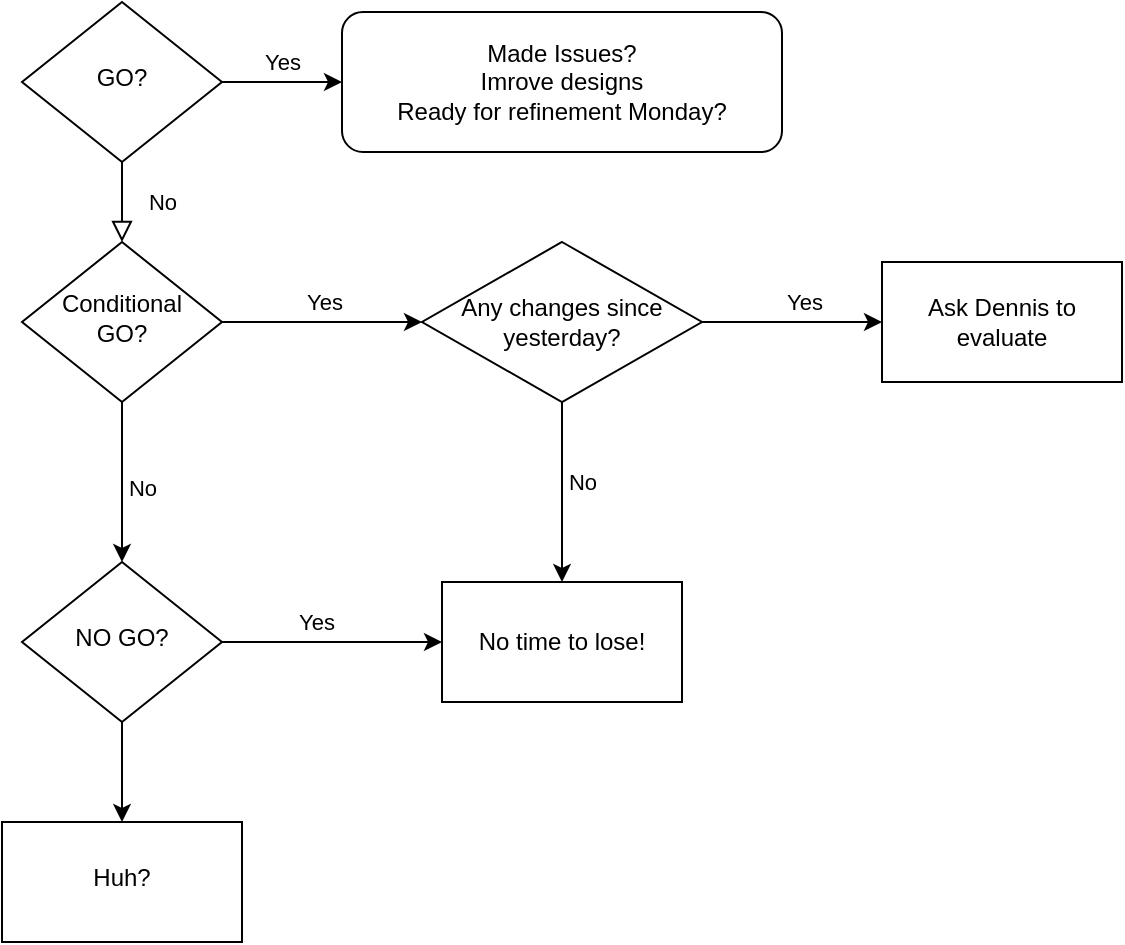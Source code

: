 <mxfile version="22.0.8" type="github">
  <diagram id="C5RBs43oDa-KdzZeNtuy" name="Page-1">
    <mxGraphModel dx="1229" dy="690" grid="1" gridSize="10" guides="1" tooltips="1" connect="1" arrows="1" fold="1" page="1" pageScale="1" pageWidth="827" pageHeight="1169" math="0" shadow="0">
      <root>
        <mxCell id="WIyWlLk6GJQsqaUBKTNV-0" />
        <mxCell id="WIyWlLk6GJQsqaUBKTNV-1" parent="WIyWlLk6GJQsqaUBKTNV-0" />
        <mxCell id="WIyWlLk6GJQsqaUBKTNV-4" value="No" style="rounded=0;html=1;jettySize=auto;orthogonalLoop=1;fontSize=11;endArrow=block;endFill=0;endSize=8;strokeWidth=1;shadow=0;labelBackgroundColor=none;edgeStyle=orthogonalEdgeStyle;" parent="WIyWlLk6GJQsqaUBKTNV-1" source="WIyWlLk6GJQsqaUBKTNV-6" target="WIyWlLk6GJQsqaUBKTNV-10" edge="1">
          <mxGeometry y="20" relative="1" as="geometry">
            <mxPoint as="offset" />
          </mxGeometry>
        </mxCell>
        <mxCell id="1WyJHKLDQ46pqGVwJHSC-4" style="edgeStyle=orthogonalEdgeStyle;rounded=0;orthogonalLoop=1;jettySize=auto;html=1;entryX=0;entryY=0.5;entryDx=0;entryDy=0;" edge="1" parent="WIyWlLk6GJQsqaUBKTNV-1" source="WIyWlLk6GJQsqaUBKTNV-6" target="WIyWlLk6GJQsqaUBKTNV-7">
          <mxGeometry relative="1" as="geometry" />
        </mxCell>
        <mxCell id="1WyJHKLDQ46pqGVwJHSC-5" value="Yes" style="edgeLabel;html=1;align=center;verticalAlign=middle;resizable=0;points=[];" vertex="1" connectable="0" parent="1WyJHKLDQ46pqGVwJHSC-4">
          <mxGeometry x="-0.02" relative="1" as="geometry">
            <mxPoint y="-10" as="offset" />
          </mxGeometry>
        </mxCell>
        <mxCell id="WIyWlLk6GJQsqaUBKTNV-6" value="GO?" style="rhombus;whiteSpace=wrap;html=1;shadow=0;fontFamily=Helvetica;fontSize=12;align=center;strokeWidth=1;spacing=6;spacingTop=-4;" parent="WIyWlLk6GJQsqaUBKTNV-1" vertex="1">
          <mxGeometry x="170" y="170" width="100" height="80" as="geometry" />
        </mxCell>
        <mxCell id="WIyWlLk6GJQsqaUBKTNV-7" value="Made Issues?&lt;br&gt;Imrove designs&lt;br&gt;Ready for refinement Monday?" style="rounded=1;whiteSpace=wrap;html=1;fontSize=12;glass=0;strokeWidth=1;shadow=0;" parent="WIyWlLk6GJQsqaUBKTNV-1" vertex="1">
          <mxGeometry x="330" y="175" width="220" height="70" as="geometry" />
        </mxCell>
        <mxCell id="1WyJHKLDQ46pqGVwJHSC-2" style="edgeStyle=orthogonalEdgeStyle;rounded=0;orthogonalLoop=1;jettySize=auto;html=1;entryX=0;entryY=0.5;entryDx=0;entryDy=0;" edge="1" parent="WIyWlLk6GJQsqaUBKTNV-1" source="WIyWlLk6GJQsqaUBKTNV-10" target="1WyJHKLDQ46pqGVwJHSC-1">
          <mxGeometry relative="1" as="geometry" />
        </mxCell>
        <mxCell id="1WyJHKLDQ46pqGVwJHSC-3" value="Yes" style="edgeLabel;html=1;align=center;verticalAlign=middle;resizable=0;points=[];" vertex="1" connectable="0" parent="1WyJHKLDQ46pqGVwJHSC-2">
          <mxGeometry x="0.008" relative="1" as="geometry">
            <mxPoint y="-10" as="offset" />
          </mxGeometry>
        </mxCell>
        <mxCell id="1WyJHKLDQ46pqGVwJHSC-14" value="" style="edgeStyle=orthogonalEdgeStyle;rounded=0;orthogonalLoop=1;jettySize=auto;html=1;" edge="1" parent="WIyWlLk6GJQsqaUBKTNV-1" source="WIyWlLk6GJQsqaUBKTNV-10" target="1WyJHKLDQ46pqGVwJHSC-13">
          <mxGeometry relative="1" as="geometry" />
        </mxCell>
        <mxCell id="1WyJHKLDQ46pqGVwJHSC-19" value="No" style="edgeLabel;html=1;align=center;verticalAlign=middle;resizable=0;points=[];" vertex="1" connectable="0" parent="1WyJHKLDQ46pqGVwJHSC-14">
          <mxGeometry x="0.075" relative="1" as="geometry">
            <mxPoint x="10" as="offset" />
          </mxGeometry>
        </mxCell>
        <mxCell id="WIyWlLk6GJQsqaUBKTNV-10" value="Conditional &lt;br&gt;GO?" style="rhombus;whiteSpace=wrap;html=1;shadow=0;fontFamily=Helvetica;fontSize=12;align=center;strokeWidth=1;spacing=6;spacingTop=-4;" parent="WIyWlLk6GJQsqaUBKTNV-1" vertex="1">
          <mxGeometry x="170" y="290" width="100" height="80" as="geometry" />
        </mxCell>
        <mxCell id="1WyJHKLDQ46pqGVwJHSC-16" value="" style="edgeStyle=orthogonalEdgeStyle;rounded=0;orthogonalLoop=1;jettySize=auto;html=1;" edge="1" parent="WIyWlLk6GJQsqaUBKTNV-1" source="1WyJHKLDQ46pqGVwJHSC-1" target="1WyJHKLDQ46pqGVwJHSC-6">
          <mxGeometry relative="1" as="geometry" />
        </mxCell>
        <mxCell id="1WyJHKLDQ46pqGVwJHSC-17" value="No" style="edgeLabel;html=1;align=center;verticalAlign=middle;resizable=0;points=[];" vertex="1" connectable="0" parent="1WyJHKLDQ46pqGVwJHSC-16">
          <mxGeometry x="0.333" relative="1" as="geometry">
            <mxPoint x="10" y="-20" as="offset" />
          </mxGeometry>
        </mxCell>
        <mxCell id="1WyJHKLDQ46pqGVwJHSC-21" value="" style="edgeStyle=orthogonalEdgeStyle;rounded=0;orthogonalLoop=1;jettySize=auto;html=1;" edge="1" parent="WIyWlLk6GJQsqaUBKTNV-1" source="1WyJHKLDQ46pqGVwJHSC-1" target="1WyJHKLDQ46pqGVwJHSC-20">
          <mxGeometry relative="1" as="geometry" />
        </mxCell>
        <mxCell id="1WyJHKLDQ46pqGVwJHSC-22" value="Yes" style="edgeLabel;html=1;align=center;verticalAlign=middle;resizable=0;points=[];" vertex="1" connectable="0" parent="1WyJHKLDQ46pqGVwJHSC-21">
          <mxGeometry x="0.298" relative="1" as="geometry">
            <mxPoint x="-8" y="-10" as="offset" />
          </mxGeometry>
        </mxCell>
        <mxCell id="1WyJHKLDQ46pqGVwJHSC-1" value="Any changes since yesterday?" style="rhombus;whiteSpace=wrap;html=1;" vertex="1" parent="WIyWlLk6GJQsqaUBKTNV-1">
          <mxGeometry x="370" y="290" width="140" height="80" as="geometry" />
        </mxCell>
        <mxCell id="1WyJHKLDQ46pqGVwJHSC-6" value="No time to lose!" style="whiteSpace=wrap;html=1;" vertex="1" parent="WIyWlLk6GJQsqaUBKTNV-1">
          <mxGeometry x="380" y="460" width="120" height="60" as="geometry" />
        </mxCell>
        <mxCell id="1WyJHKLDQ46pqGVwJHSC-15" value="" style="edgeStyle=orthogonalEdgeStyle;rounded=0;orthogonalLoop=1;jettySize=auto;html=1;" edge="1" parent="WIyWlLk6GJQsqaUBKTNV-1" source="1WyJHKLDQ46pqGVwJHSC-13" target="1WyJHKLDQ46pqGVwJHSC-6">
          <mxGeometry relative="1" as="geometry" />
        </mxCell>
        <mxCell id="1WyJHKLDQ46pqGVwJHSC-23" value="Yes" style="edgeLabel;html=1;align=center;verticalAlign=middle;resizable=0;points=[];" vertex="1" connectable="0" parent="1WyJHKLDQ46pqGVwJHSC-15">
          <mxGeometry x="-0.156" y="-3" relative="1" as="geometry">
            <mxPoint y="-13" as="offset" />
          </mxGeometry>
        </mxCell>
        <mxCell id="1WyJHKLDQ46pqGVwJHSC-26" value="" style="edgeStyle=orthogonalEdgeStyle;rounded=0;orthogonalLoop=1;jettySize=auto;html=1;" edge="1" parent="WIyWlLk6GJQsqaUBKTNV-1" source="1WyJHKLDQ46pqGVwJHSC-13" target="1WyJHKLDQ46pqGVwJHSC-25">
          <mxGeometry relative="1" as="geometry" />
        </mxCell>
        <mxCell id="1WyJHKLDQ46pqGVwJHSC-13" value="NO GO?" style="rhombus;whiteSpace=wrap;html=1;shadow=0;fontFamily=Helvetica;fontSize=12;align=center;strokeWidth=1;spacing=6;spacingTop=-4;" vertex="1" parent="WIyWlLk6GJQsqaUBKTNV-1">
          <mxGeometry x="170" y="450" width="100" height="80" as="geometry" />
        </mxCell>
        <mxCell id="1WyJHKLDQ46pqGVwJHSC-20" value="Ask Dennis to evaluate" style="whiteSpace=wrap;html=1;" vertex="1" parent="WIyWlLk6GJQsqaUBKTNV-1">
          <mxGeometry x="600" y="300" width="120" height="60" as="geometry" />
        </mxCell>
        <mxCell id="1WyJHKLDQ46pqGVwJHSC-25" value="Huh?" style="whiteSpace=wrap;html=1;shadow=0;strokeWidth=1;spacing=6;spacingTop=-4;" vertex="1" parent="WIyWlLk6GJQsqaUBKTNV-1">
          <mxGeometry x="160" y="580" width="120" height="60" as="geometry" />
        </mxCell>
      </root>
    </mxGraphModel>
  </diagram>
</mxfile>
